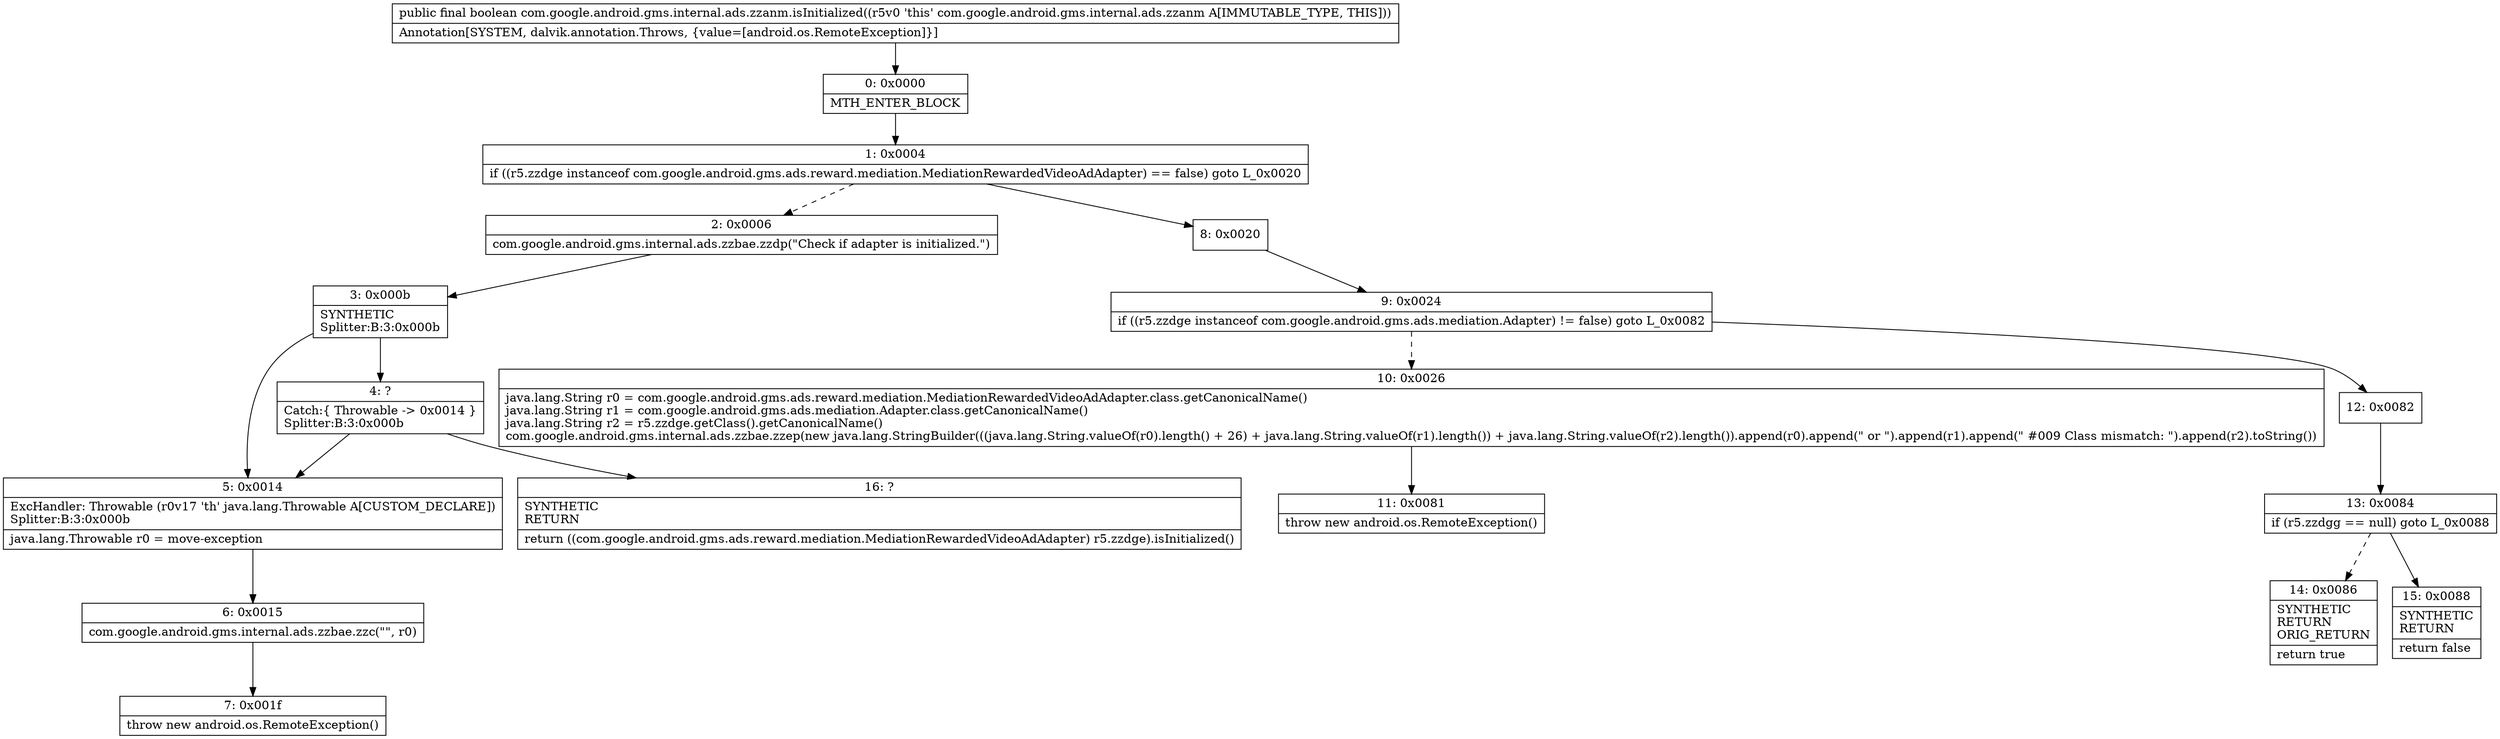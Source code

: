 digraph "CFG forcom.google.android.gms.internal.ads.zzanm.isInitialized()Z" {
Node_0 [shape=record,label="{0\:\ 0x0000|MTH_ENTER_BLOCK\l}"];
Node_1 [shape=record,label="{1\:\ 0x0004|if ((r5.zzdge instanceof com.google.android.gms.ads.reward.mediation.MediationRewardedVideoAdAdapter) == false) goto L_0x0020\l}"];
Node_2 [shape=record,label="{2\:\ 0x0006|com.google.android.gms.internal.ads.zzbae.zzdp(\"Check if adapter is initialized.\")\l}"];
Node_3 [shape=record,label="{3\:\ 0x000b|SYNTHETIC\lSplitter:B:3:0x000b\l}"];
Node_4 [shape=record,label="{4\:\ ?|Catch:\{ Throwable \-\> 0x0014 \}\lSplitter:B:3:0x000b\l}"];
Node_5 [shape=record,label="{5\:\ 0x0014|ExcHandler: Throwable (r0v17 'th' java.lang.Throwable A[CUSTOM_DECLARE])\lSplitter:B:3:0x000b\l|java.lang.Throwable r0 = move\-exception\l}"];
Node_6 [shape=record,label="{6\:\ 0x0015|com.google.android.gms.internal.ads.zzbae.zzc(\"\", r0)\l}"];
Node_7 [shape=record,label="{7\:\ 0x001f|throw new android.os.RemoteException()\l}"];
Node_8 [shape=record,label="{8\:\ 0x0020}"];
Node_9 [shape=record,label="{9\:\ 0x0024|if ((r5.zzdge instanceof com.google.android.gms.ads.mediation.Adapter) != false) goto L_0x0082\l}"];
Node_10 [shape=record,label="{10\:\ 0x0026|java.lang.String r0 = com.google.android.gms.ads.reward.mediation.MediationRewardedVideoAdAdapter.class.getCanonicalName()\ljava.lang.String r1 = com.google.android.gms.ads.mediation.Adapter.class.getCanonicalName()\ljava.lang.String r2 = r5.zzdge.getClass().getCanonicalName()\lcom.google.android.gms.internal.ads.zzbae.zzep(new java.lang.StringBuilder(((java.lang.String.valueOf(r0).length() + 26) + java.lang.String.valueOf(r1).length()) + java.lang.String.valueOf(r2).length()).append(r0).append(\" or \").append(r1).append(\" #009 Class mismatch: \").append(r2).toString())\l}"];
Node_11 [shape=record,label="{11\:\ 0x0081|throw new android.os.RemoteException()\l}"];
Node_12 [shape=record,label="{12\:\ 0x0082}"];
Node_13 [shape=record,label="{13\:\ 0x0084|if (r5.zzdgg == null) goto L_0x0088\l}"];
Node_14 [shape=record,label="{14\:\ 0x0086|SYNTHETIC\lRETURN\lORIG_RETURN\l|return true\l}"];
Node_15 [shape=record,label="{15\:\ 0x0088|SYNTHETIC\lRETURN\l|return false\l}"];
Node_16 [shape=record,label="{16\:\ ?|SYNTHETIC\lRETURN\l|return ((com.google.android.gms.ads.reward.mediation.MediationRewardedVideoAdAdapter) r5.zzdge).isInitialized()\l}"];
MethodNode[shape=record,label="{public final boolean com.google.android.gms.internal.ads.zzanm.isInitialized((r5v0 'this' com.google.android.gms.internal.ads.zzanm A[IMMUTABLE_TYPE, THIS]))  | Annotation[SYSTEM, dalvik.annotation.Throws, \{value=[android.os.RemoteException]\}]\l}"];
MethodNode -> Node_0;
Node_0 -> Node_1;
Node_1 -> Node_2[style=dashed];
Node_1 -> Node_8;
Node_2 -> Node_3;
Node_3 -> Node_4;
Node_3 -> Node_5;
Node_4 -> Node_5;
Node_4 -> Node_16;
Node_5 -> Node_6;
Node_6 -> Node_7;
Node_8 -> Node_9;
Node_9 -> Node_10[style=dashed];
Node_9 -> Node_12;
Node_10 -> Node_11;
Node_12 -> Node_13;
Node_13 -> Node_14[style=dashed];
Node_13 -> Node_15;
}

